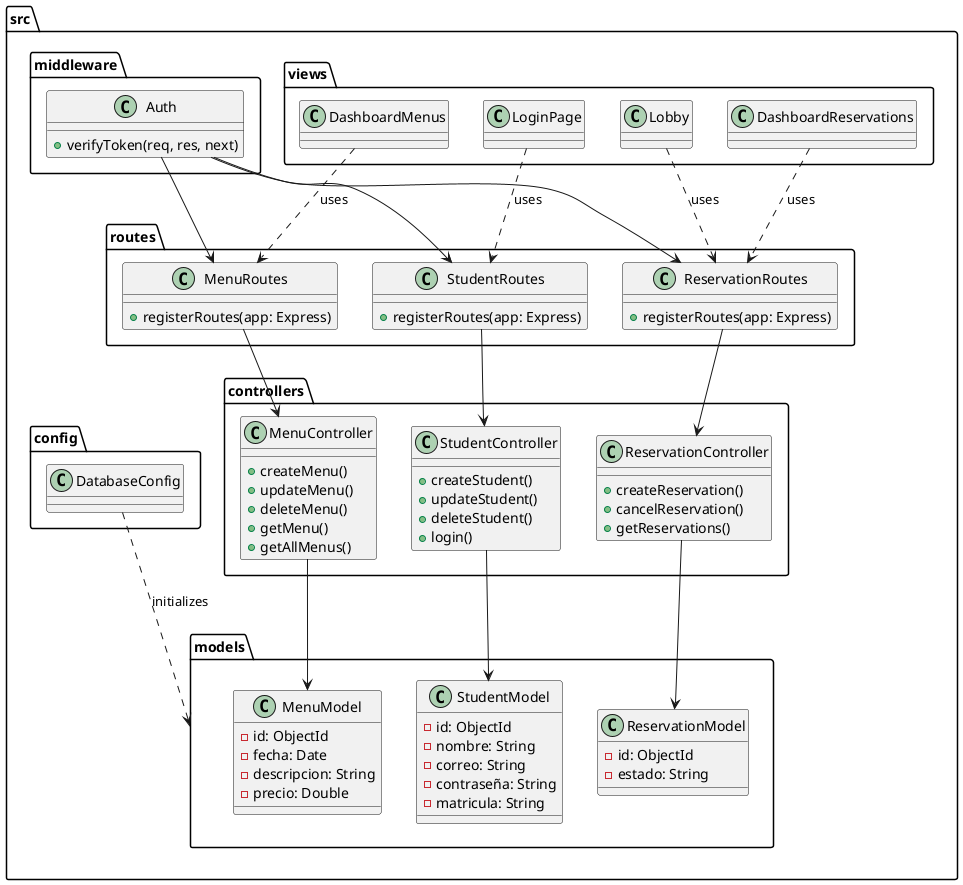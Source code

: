 @startuml
package src {

    package models {
        class StudentModel {
            - id: ObjectId
            - nombre: String
            - correo: String
            - contraseña: String
            - matricula: String
        }
        
        class MenuModel {
            - id: ObjectId
            - fecha: Date
            - descripcion: String
            - precio: Double
        }
        
        class ReservationModel {
            - id: ObjectId
            - estado: String
        }
    }
    
    package controllers {
        class StudentController {
            + createStudent()
            + updateStudent()
            + deleteStudent()
            + login()
        }
        
        class MenuController {
            + createMenu()
            + updateMenu()
            + deleteMenu()
            + getMenu()
            + getAllMenus()
        }
        
        class ReservationController {
            + createReservation()
            + cancelReservation()
            + getReservations()
        }
    }
    
    package routes {
        class StudentRoutes {
            + registerRoutes(app: Express)
        }
        
        class MenuRoutes {
            + registerRoutes(app: Express)
        }
        
        class ReservationRoutes {
            + registerRoutes(app: Express)
        }
    }
    
    package views {
        class LoginPage
        class Lobby
        class DashboardMenus
        class DashboardReservations
    }

    package middleware {
        class Auth {
            + verifyToken(req, res, next)
        }
    }

    package config {
        class DatabaseConfig
    }
}

StudentRoutes --> StudentController
MenuRoutes --> MenuController
ReservationRoutes --> ReservationController

StudentController --> StudentModel
MenuController --> MenuModel
ReservationController --> ReservationModel

LoginPage ..> StudentRoutes : uses
Lobby ..> ReservationRoutes : uses
DashboardMenus ..> MenuRoutes : uses
DashboardReservations ..> ReservationRoutes : uses

Auth --> StudentRoutes
Auth --> MenuRoutes
Auth --> ReservationRoutes

DatabaseConfig ..> models : initializes
@enduml
